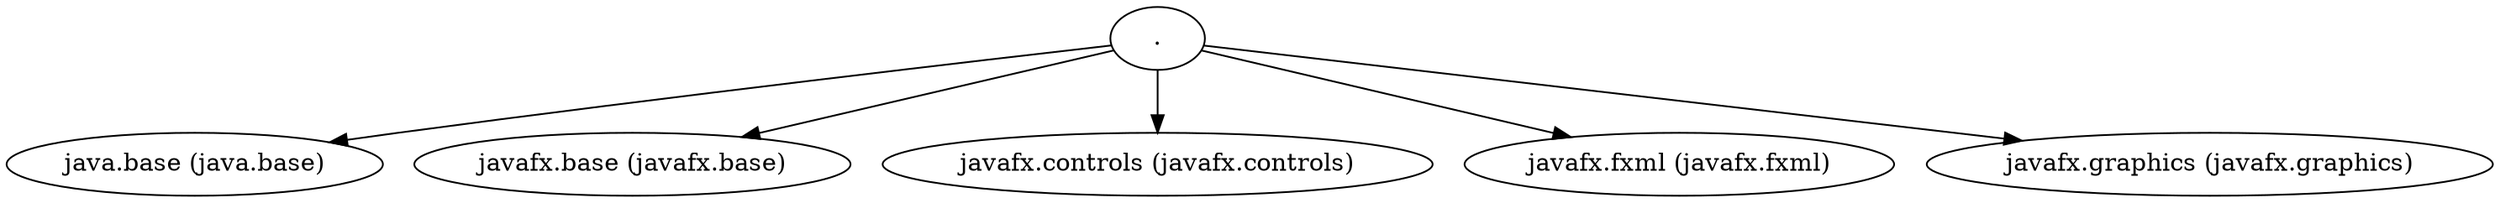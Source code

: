 digraph "summary" {
  "."                                                -> "java.base (java.base)";
  "."                                                -> "javafx.base (javafx.base)";
  "."                                                -> "javafx.controls (javafx.controls)";
  "."                                                -> "javafx.fxml (javafx.fxml)";
  "."                                                -> "javafx.graphics (javafx.graphics)";
}
